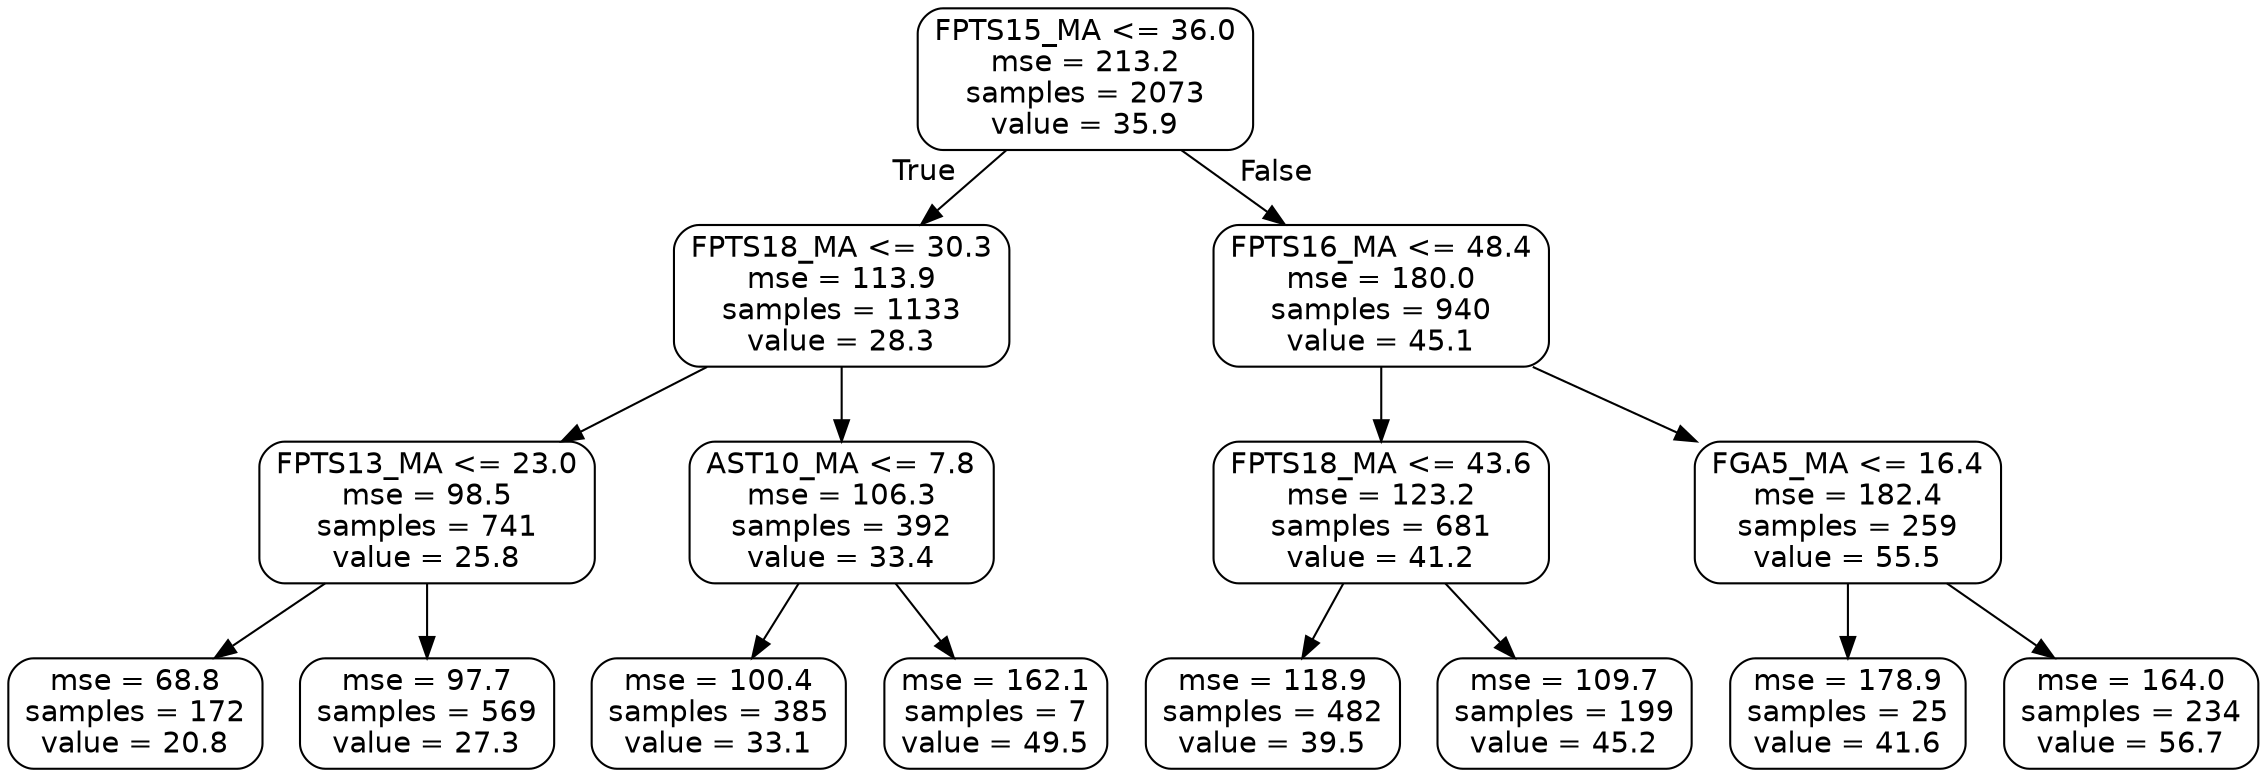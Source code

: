 digraph Tree {
node [shape=box, style="rounded", color="black", fontname=helvetica] ;
edge [fontname=helvetica] ;
0 [label="FPTS15_MA <= 36.0\nmse = 213.2\nsamples = 2073\nvalue = 35.9"] ;
1 [label="FPTS18_MA <= 30.3\nmse = 113.9\nsamples = 1133\nvalue = 28.3"] ;
0 -> 1 [labeldistance=2.5, labelangle=45, headlabel="True"] ;
2 [label="FPTS13_MA <= 23.0\nmse = 98.5\nsamples = 741\nvalue = 25.8"] ;
1 -> 2 ;
3 [label="mse = 68.8\nsamples = 172\nvalue = 20.8"] ;
2 -> 3 ;
4 [label="mse = 97.7\nsamples = 569\nvalue = 27.3"] ;
2 -> 4 ;
5 [label="AST10_MA <= 7.8\nmse = 106.3\nsamples = 392\nvalue = 33.4"] ;
1 -> 5 ;
6 [label="mse = 100.4\nsamples = 385\nvalue = 33.1"] ;
5 -> 6 ;
7 [label="mse = 162.1\nsamples = 7\nvalue = 49.5"] ;
5 -> 7 ;
8 [label="FPTS16_MA <= 48.4\nmse = 180.0\nsamples = 940\nvalue = 45.1"] ;
0 -> 8 [labeldistance=2.5, labelangle=-45, headlabel="False"] ;
9 [label="FPTS18_MA <= 43.6\nmse = 123.2\nsamples = 681\nvalue = 41.2"] ;
8 -> 9 ;
10 [label="mse = 118.9\nsamples = 482\nvalue = 39.5"] ;
9 -> 10 ;
11 [label="mse = 109.7\nsamples = 199\nvalue = 45.2"] ;
9 -> 11 ;
12 [label="FGA5_MA <= 16.4\nmse = 182.4\nsamples = 259\nvalue = 55.5"] ;
8 -> 12 ;
13 [label="mse = 178.9\nsamples = 25\nvalue = 41.6"] ;
12 -> 13 ;
14 [label="mse = 164.0\nsamples = 234\nvalue = 56.7"] ;
12 -> 14 ;
}